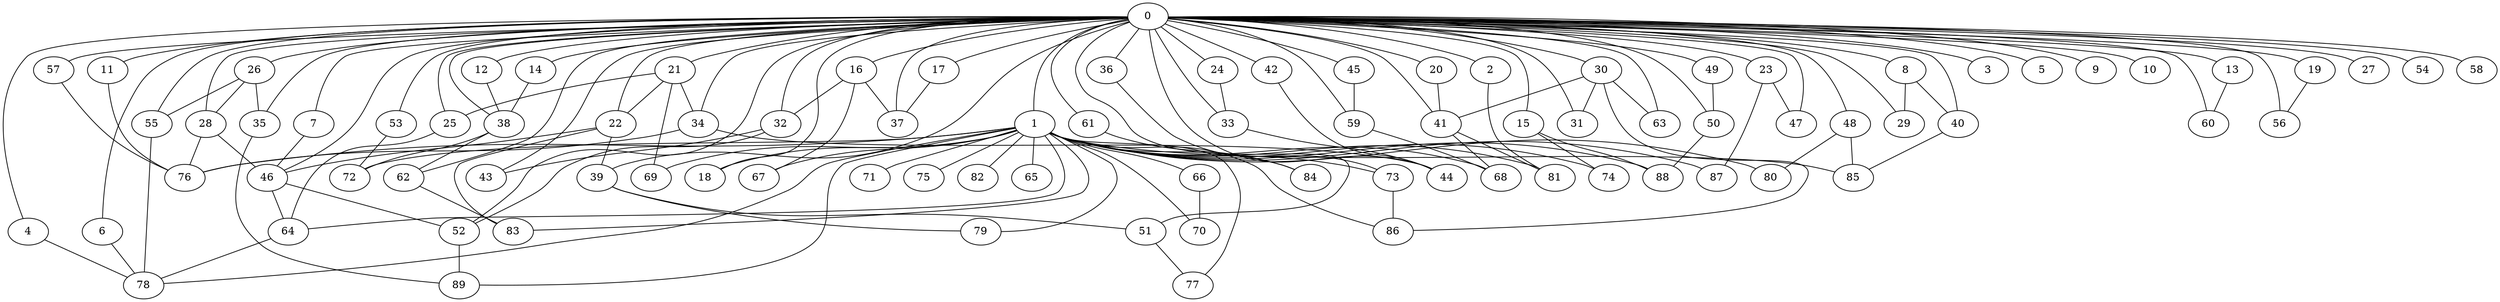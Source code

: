 
graph graphname {
    0 -- 1
0 -- 2
0 -- 3
0 -- 4
0 -- 5
0 -- 6
0 -- 7
0 -- 8
0 -- 9
0 -- 10
0 -- 11
0 -- 12
0 -- 13
0 -- 14
0 -- 15
0 -- 16
0 -- 17
0 -- 18
0 -- 19
0 -- 20
0 -- 21
0 -- 22
0 -- 23
0 -- 24
0 -- 25
0 -- 26
0 -- 27
0 -- 28
0 -- 29
0 -- 30
0 -- 31
0 -- 32
0 -- 33
0 -- 34
0 -- 35
0 -- 36
0 -- 37
0 -- 38
0 -- 39
0 -- 40
0 -- 41
0 -- 42
0 -- 43
0 -- 44
0 -- 45
0 -- 46
0 -- 47
0 -- 48
0 -- 49
0 -- 50
0 -- 51
0 -- 52
0 -- 53
0 -- 54
0 -- 55
0 -- 56
0 -- 57
0 -- 58
0 -- 59
0 -- 60
0 -- 61
0 -- 62
0 -- 63
1 -- 64
1 -- 65
1 -- 66
1 -- 67
1 -- 68
1 -- 69
1 -- 70
1 -- 71
1 -- 72
1 -- 73
1 -- 74
1 -- 75
1 -- 76
1 -- 77
1 -- 78
1 -- 79
1 -- 80
1 -- 81
1 -- 82
1 -- 83
1 -- 84
1 -- 85
1 -- 86
1 -- 87
1 -- 88
1 -- 89
1 -- 18
2 -- 81
4 -- 78
6 -- 78
7 -- 46
8 -- 29
8 -- 40
11 -- 76
12 -- 38
13 -- 60
14 -- 38
15 -- 88
15 -- 74
16 -- 32
16 -- 37
16 -- 67
17 -- 37
19 -- 56
20 -- 41
21 -- 34
21 -- 22
21 -- 25
21 -- 69
22 -- 83
22 -- 46
22 -- 39
23 -- 87
23 -- 47
24 -- 33
25 -- 64
26 -- 35
26 -- 28
26 -- 55
28 -- 46
28 -- 76
30 -- 41
30 -- 31
30 -- 63
30 -- 86
32 -- 52
32 -- 43
33 -- 44
34 -- 76
34 -- 44
35 -- 89
36 -- 73
38 -- 62
38 -- 72
39 -- 79
39 -- 51
40 -- 85
41 -- 81
41 -- 68
42 -- 44
45 -- 59
46 -- 52
46 -- 64
48 -- 80
48 -- 85
49 -- 50
50 -- 88
51 -- 77
52 -- 89
53 -- 72
55 -- 78
57 -- 76
59 -- 68
61 -- 84
62 -- 83
64 -- 78
66 -- 70
73 -- 86

}
